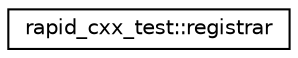 digraph "Graphical Class Hierarchy"
{
  edge [fontname="Helvetica",fontsize="10",labelfontname="Helvetica",labelfontsize="10"];
  node [fontname="Helvetica",fontsize="10",shape=record];
  rankdir="LR";
  Node0 [label="rapid_cxx_test::registrar",height=0.2,width=0.4,color="black", fillcolor="white", style="filled",URL="$classrapid__cxx__test_1_1registrar.html"];
}
